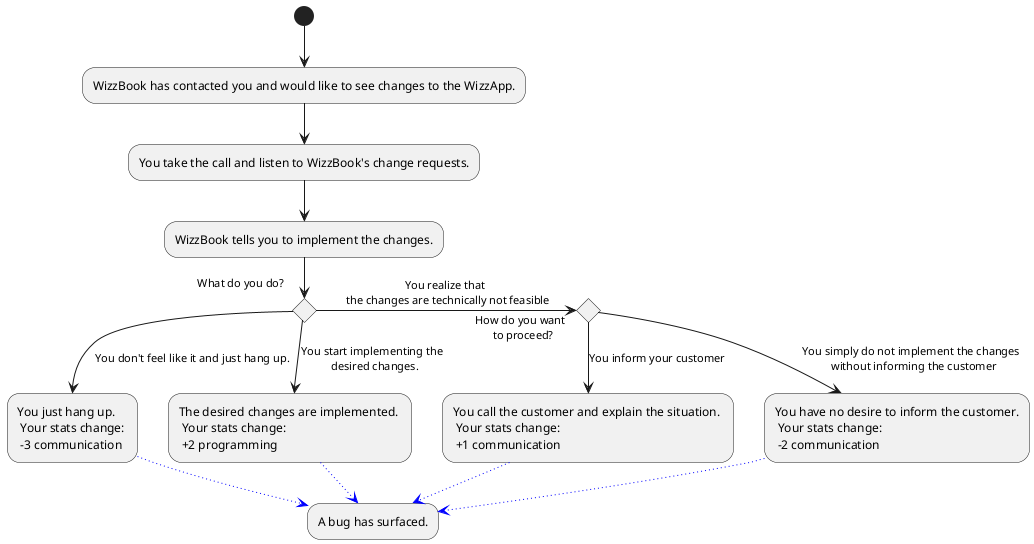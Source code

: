 @startuml
'Note: the project is not final, just a filler at the moment
(*) --> "WizzBook has contacted you and would like to see changes to the WizzApp."
--> "You take the call and listen to WizzBook's change requests."
--> "WizzBook tells you to implement the changes."
if " What do you do?" then 
--> [You don't feel like it and just hang up.] "You just hang up.\n Your stats change: \n -3 communication" as hangUp
else 
--> [You start implementing the \n desired changes.] "The desired changes are implemented. \n Your stats change: \n +2 programming" as change
else

-right-> [You realize that \n the changes are technically not feasible] if "How do you want \n to proceed?" then 
--> [You inform your customer] "You call the customer and explain the situation. \n Your stats change: \n +1 communication" as informCustomer
else 
--> [You simply do not implement the changes \n without informing the customer] "You have no desire to inform the customer.\n Your stats change: \n -2 communication"
-[#blue,dotted]-> "A bug has surfaced." as nextDecision 
hangUp -[#blue,dotted]-> nextDecision
change -[#blue,dotted]-> nextDecision
informCustomer -[#blue,dotted]-> nextDecision
@enduml
